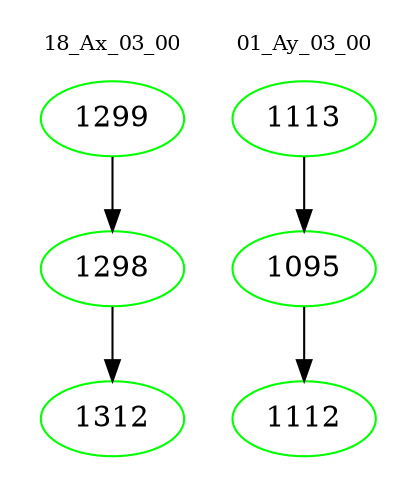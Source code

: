digraph{
subgraph cluster_0 {
color = white
label = "18_Ax_03_00";
fontsize=10;
T0_1299 [label="1299", color="green"]
T0_1299 -> T0_1298 [color="black"]
T0_1298 [label="1298", color="green"]
T0_1298 -> T0_1312 [color="black"]
T0_1312 [label="1312", color="green"]
}
subgraph cluster_1 {
color = white
label = "01_Ay_03_00";
fontsize=10;
T1_1113 [label="1113", color="green"]
T1_1113 -> T1_1095 [color="black"]
T1_1095 [label="1095", color="green"]
T1_1095 -> T1_1112 [color="black"]
T1_1112 [label="1112", color="green"]
}
}
